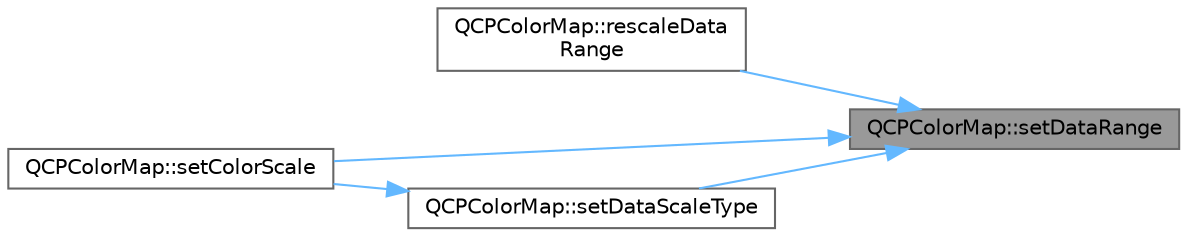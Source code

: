 digraph "QCPColorMap::setDataRange"
{
 // LATEX_PDF_SIZE
  bgcolor="transparent";
  edge [fontname=Helvetica,fontsize=10,labelfontname=Helvetica,labelfontsize=10];
  node [fontname=Helvetica,fontsize=10,shape=box,height=0.2,width=0.4];
  rankdir="RL";
  Node1 [label="QCPColorMap::setDataRange",height=0.2,width=0.4,color="gray40", fillcolor="grey60", style="filled", fontcolor="black",tooltip=" "];
  Node1 -> Node2 [dir="back",color="steelblue1",style="solid"];
  Node2 [label="QCPColorMap::rescaleData\lRange",height=0.2,width=0.4,color="grey40", fillcolor="white", style="filled",URL="$class_q_c_p_color_map.html#a856608fa3dd1cc290bcd5f29a5575774",tooltip=" "];
  Node1 -> Node3 [dir="back",color="steelblue1",style="solid"];
  Node3 [label="QCPColorMap::setColorScale",height=0.2,width=0.4,color="grey40", fillcolor="white", style="filled",URL="$class_q_c_p_color_map.html#aa828921db364fe3c6af4619580ab85fd",tooltip=" "];
  Node1 -> Node4 [dir="back",color="steelblue1",style="solid"];
  Node4 [label="QCPColorMap::setDataScaleType",height=0.2,width=0.4,color="grey40", fillcolor="white", style="filled",URL="$class_q_c_p_color_map.html#a9d20aa08e3c1f20f22908c45b9c06511",tooltip=" "];
  Node4 -> Node3 [dir="back",color="steelblue1",style="solid"];
}
